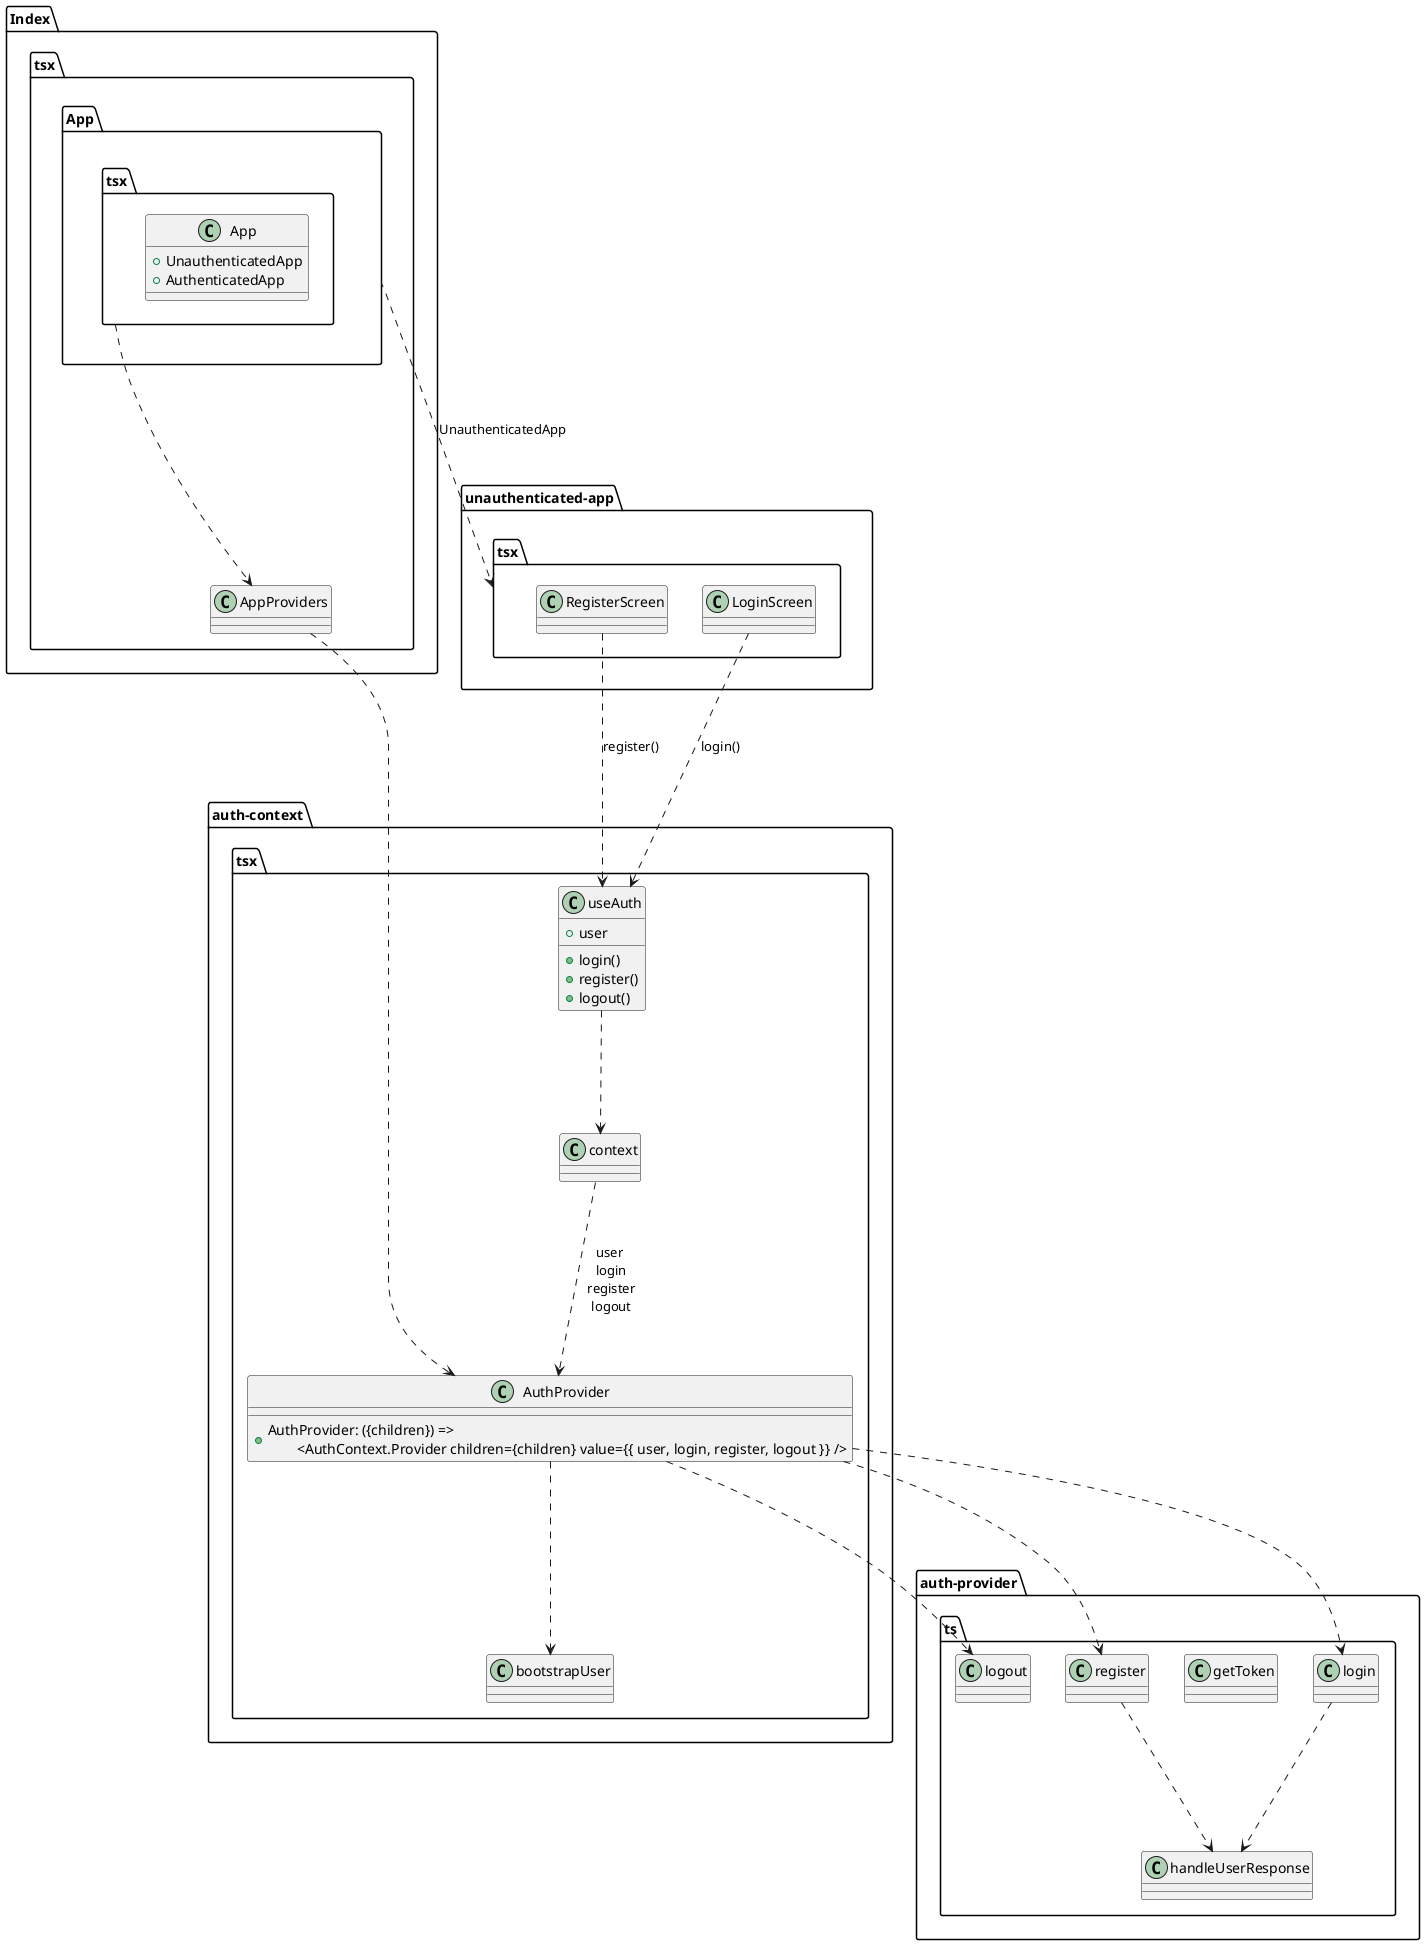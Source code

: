 @startuml
  
package auth-provider.ts {
    class handleUserResponse{}
    class logout {}
    class getToken{}
    class register {}
    class login{}
    login -.-> handleUserResponse
    register -.-> handleUserResponse
}

package auth-context.tsx {
    class AuthProvider {
        + AuthProvider: ({children}) => \n\
        <AuthContext.Provider children={children} value={{ user, login, register, logout }} />
    }
    class useAuth {
        + user
        + login()
        + register()
        + logout()
    }
    class bootstrapUser {}
    AuthProvider -.-> bootstrapUser 
    AuthProvider -.-> login
    AuthProvider -.-> register
    AuthProvider -.-> logout

    context -.-> AuthProvider: user\n login\n register\n logout

    useAuth -.-> context
}

package unauthenticated-app.tsx {
    class LoginScreen {}
    class RegisterScreen{}
    LoginScreen -.-> useAuth: login()
    RegisterScreen -.-> useAuth: register()
}

package Index.tsx {
    class AppProviders{}
    package App.tsx {
        class App {
            + UnauthenticatedApp
            + AuthenticatedApp
        }
    }
    AppProviders -.-> AuthProvider
    App.tsx -.-> AppProviders
    App -.-> "unauthenticated-app.tsx": UnauthenticatedApp

}

@enduml